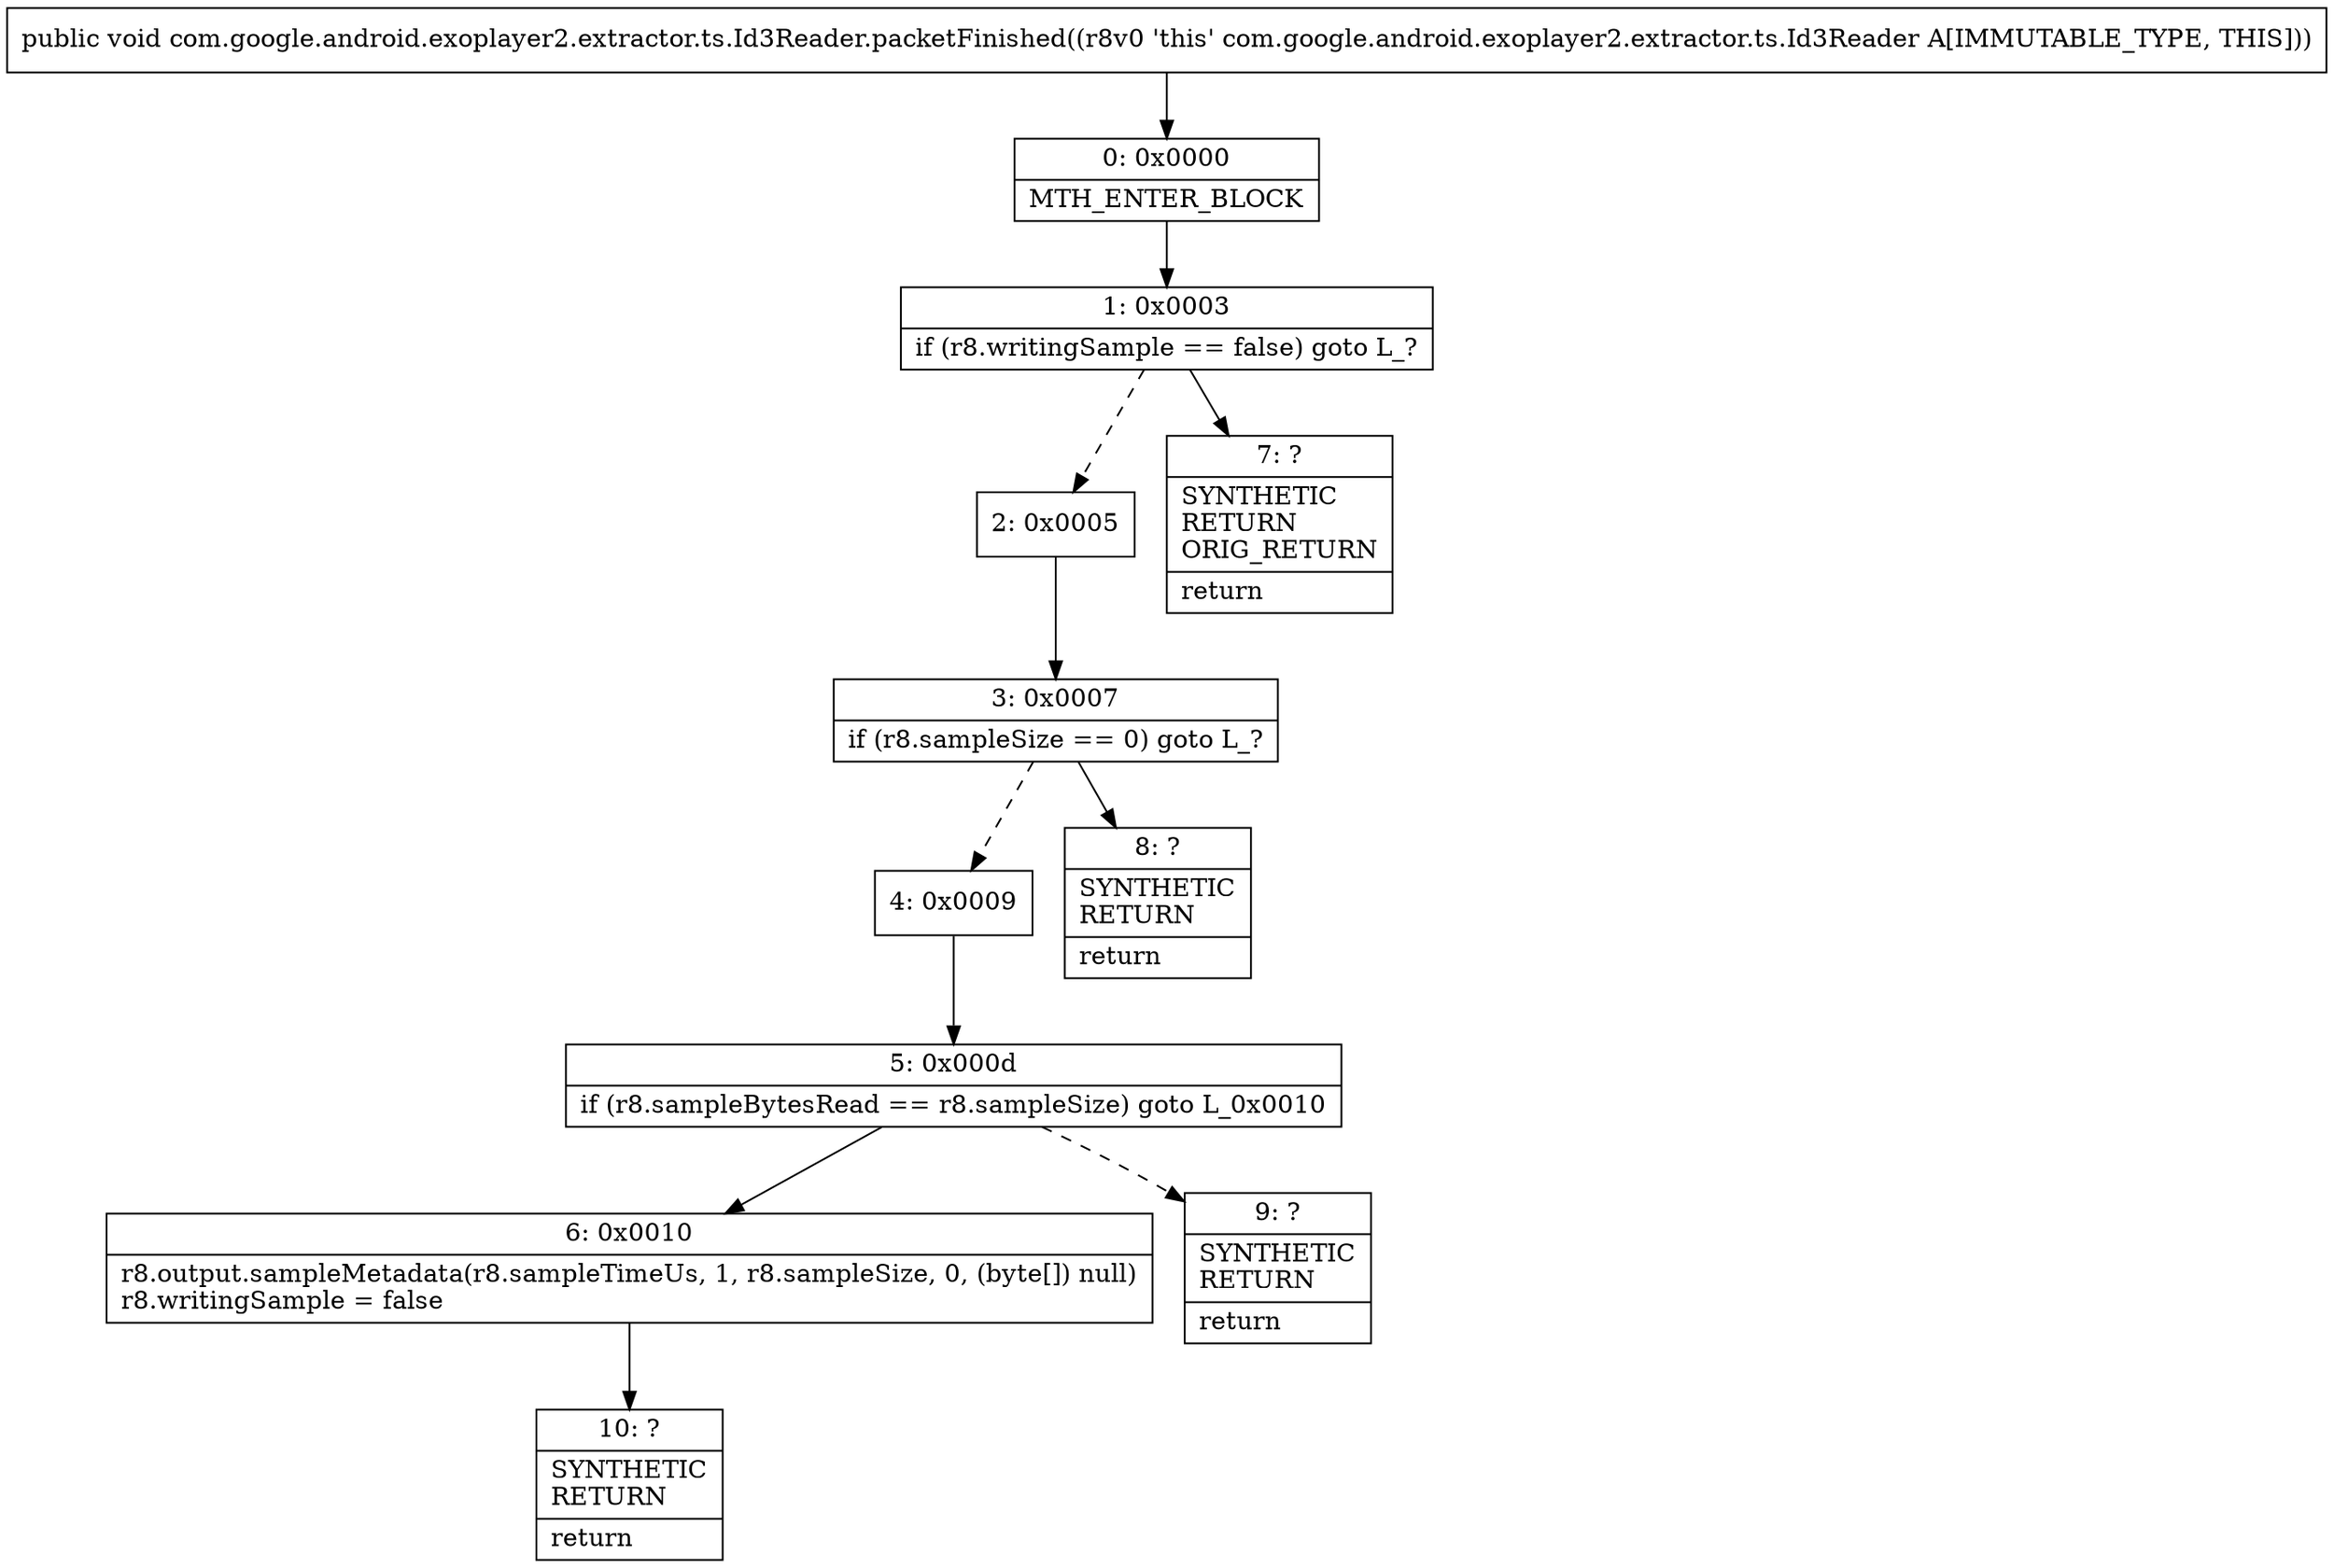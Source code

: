 digraph "CFG forcom.google.android.exoplayer2.extractor.ts.Id3Reader.packetFinished()V" {
Node_0 [shape=record,label="{0\:\ 0x0000|MTH_ENTER_BLOCK\l}"];
Node_1 [shape=record,label="{1\:\ 0x0003|if (r8.writingSample == false) goto L_?\l}"];
Node_2 [shape=record,label="{2\:\ 0x0005}"];
Node_3 [shape=record,label="{3\:\ 0x0007|if (r8.sampleSize == 0) goto L_?\l}"];
Node_4 [shape=record,label="{4\:\ 0x0009}"];
Node_5 [shape=record,label="{5\:\ 0x000d|if (r8.sampleBytesRead == r8.sampleSize) goto L_0x0010\l}"];
Node_6 [shape=record,label="{6\:\ 0x0010|r8.output.sampleMetadata(r8.sampleTimeUs, 1, r8.sampleSize, 0, (byte[]) null)\lr8.writingSample = false\l}"];
Node_7 [shape=record,label="{7\:\ ?|SYNTHETIC\lRETURN\lORIG_RETURN\l|return\l}"];
Node_8 [shape=record,label="{8\:\ ?|SYNTHETIC\lRETURN\l|return\l}"];
Node_9 [shape=record,label="{9\:\ ?|SYNTHETIC\lRETURN\l|return\l}"];
Node_10 [shape=record,label="{10\:\ ?|SYNTHETIC\lRETURN\l|return\l}"];
MethodNode[shape=record,label="{public void com.google.android.exoplayer2.extractor.ts.Id3Reader.packetFinished((r8v0 'this' com.google.android.exoplayer2.extractor.ts.Id3Reader A[IMMUTABLE_TYPE, THIS])) }"];
MethodNode -> Node_0;
Node_0 -> Node_1;
Node_1 -> Node_2[style=dashed];
Node_1 -> Node_7;
Node_2 -> Node_3;
Node_3 -> Node_4[style=dashed];
Node_3 -> Node_8;
Node_4 -> Node_5;
Node_5 -> Node_6;
Node_5 -> Node_9[style=dashed];
Node_6 -> Node_10;
}

